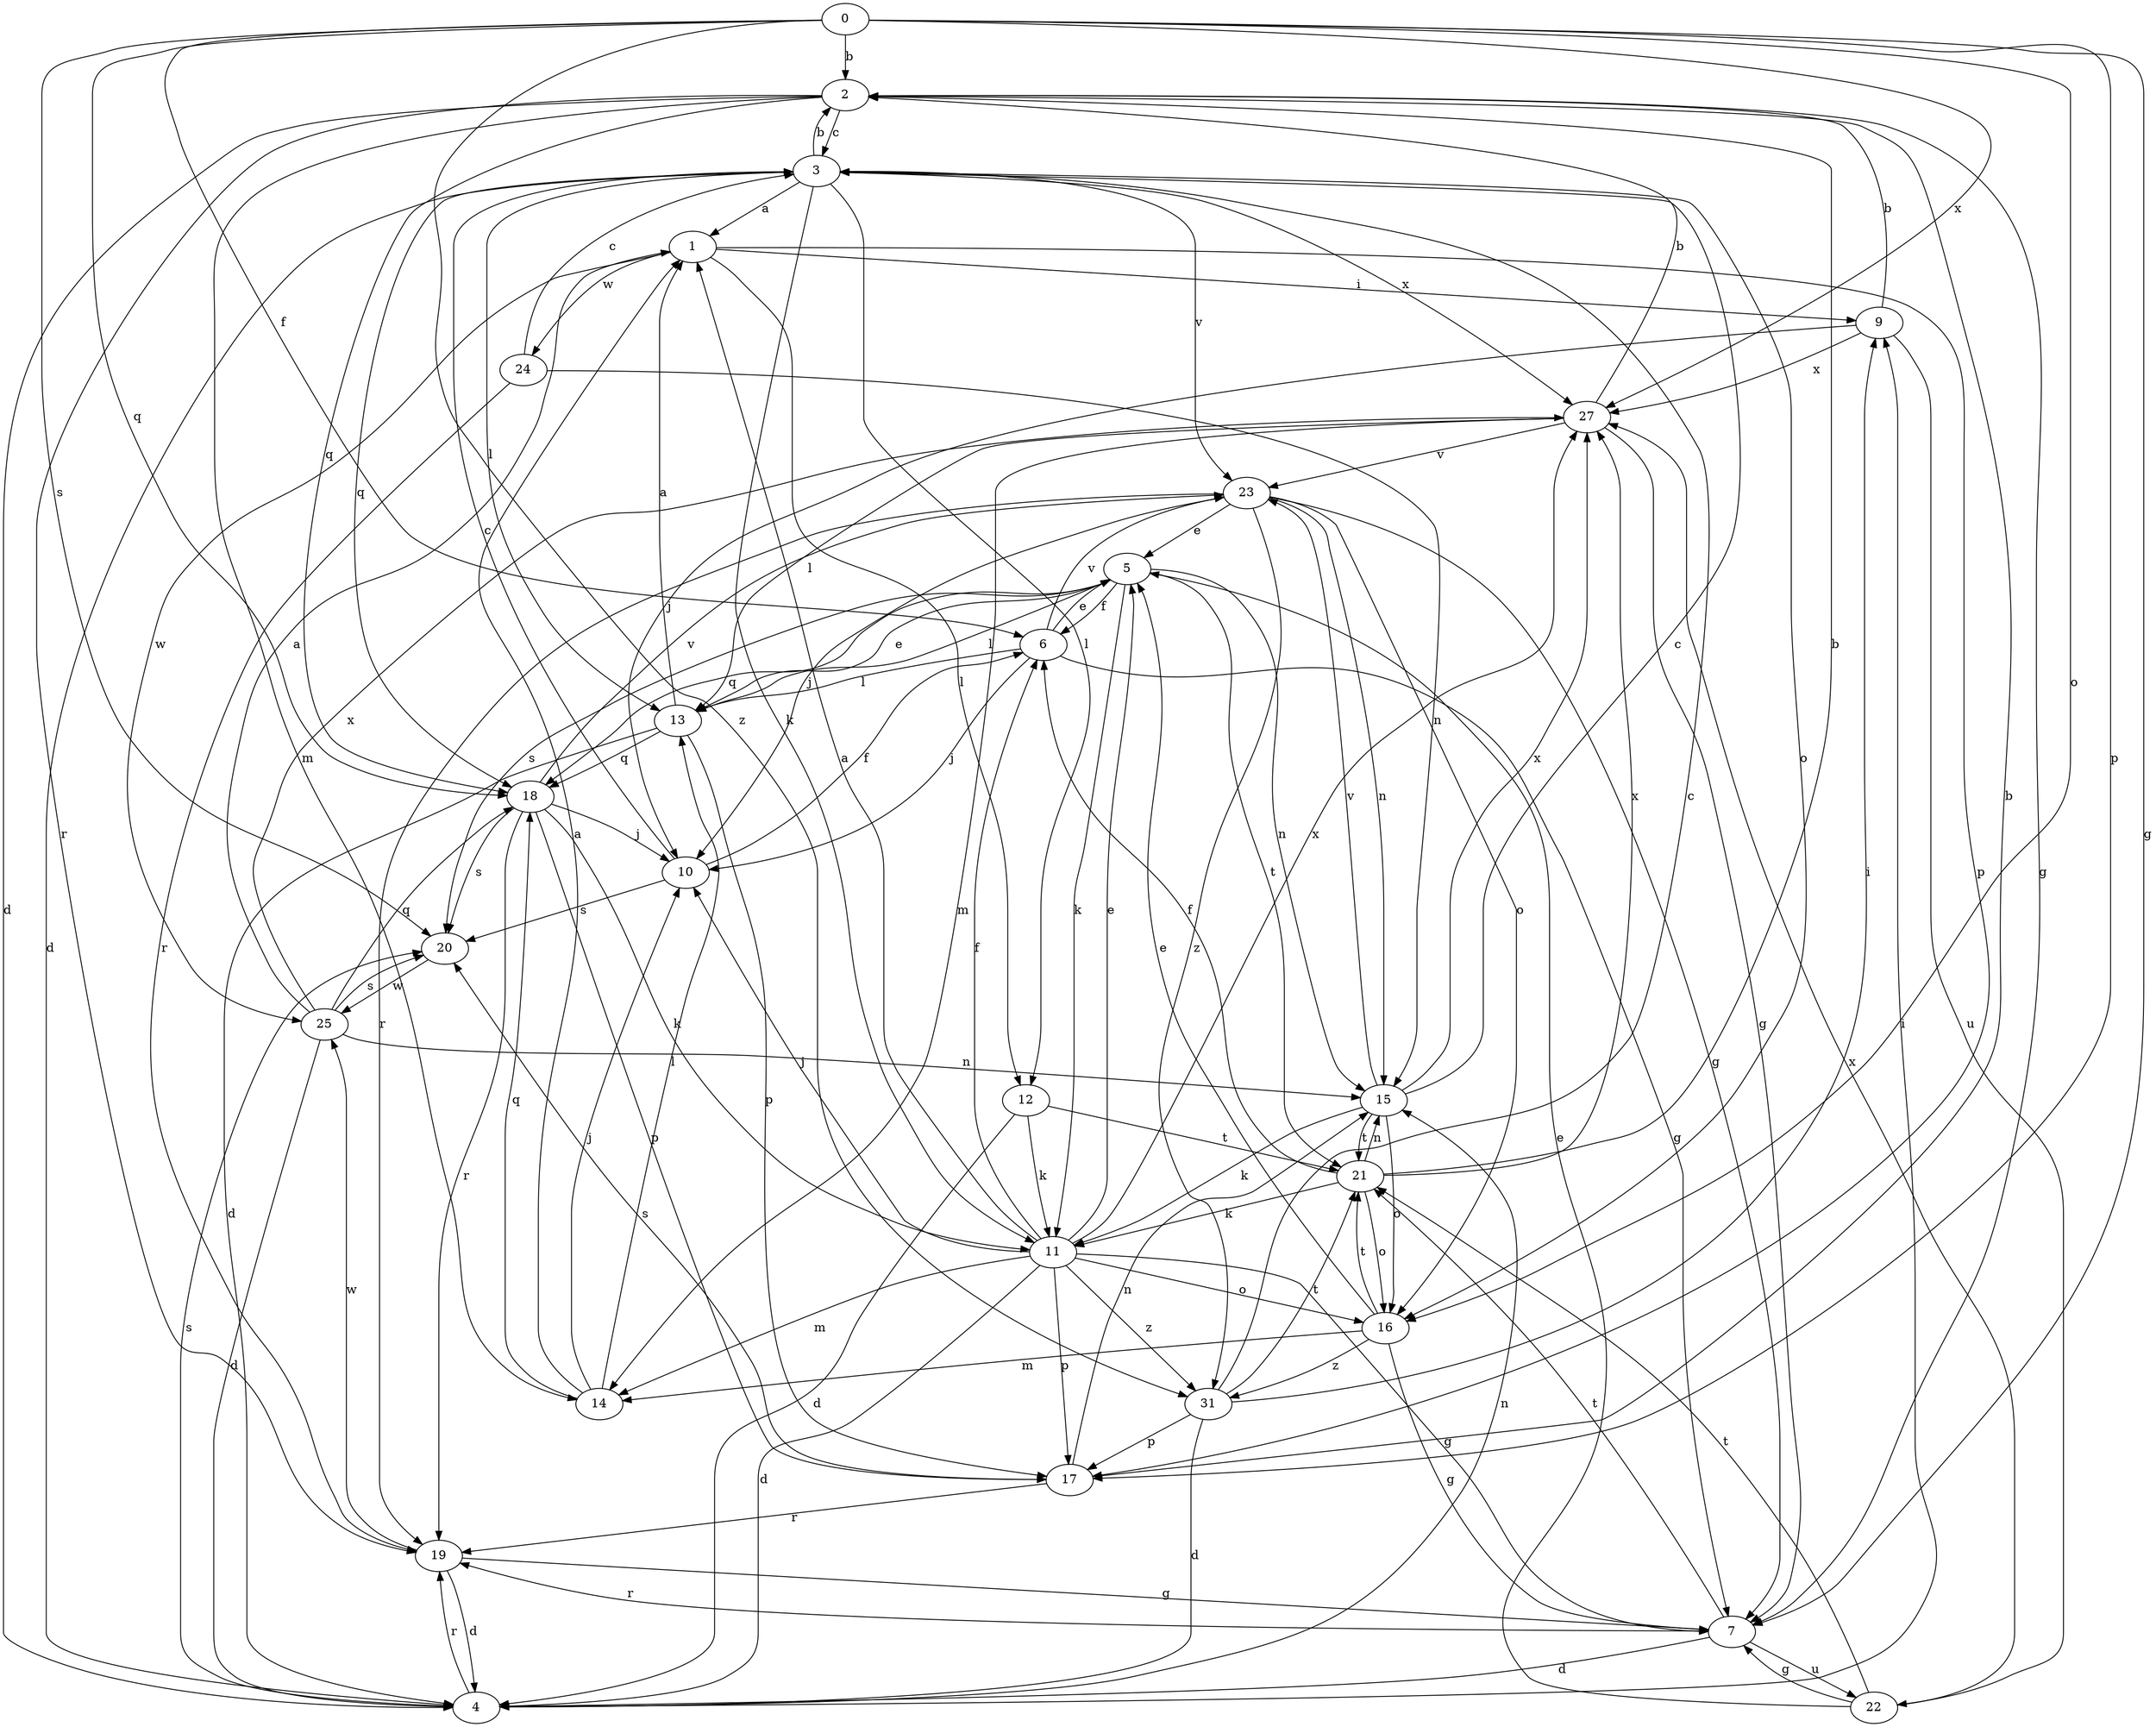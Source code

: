 strict digraph  {
0;
1;
2;
3;
4;
5;
6;
7;
9;
10;
11;
12;
13;
14;
15;
16;
17;
18;
19;
20;
21;
22;
23;
24;
25;
27;
31;
0 -> 2  [label=b];
0 -> 6  [label=f];
0 -> 7  [label=g];
0 -> 16  [label=o];
0 -> 17  [label=p];
0 -> 18  [label=q];
0 -> 20  [label=s];
0 -> 27  [label=x];
0 -> 31  [label=z];
1 -> 9  [label=i];
1 -> 12  [label=l];
1 -> 17  [label=p];
1 -> 24  [label=w];
1 -> 25  [label=w];
2 -> 3  [label=c];
2 -> 4  [label=d];
2 -> 7  [label=g];
2 -> 14  [label=m];
2 -> 18  [label=q];
2 -> 19  [label=r];
3 -> 1  [label=a];
3 -> 2  [label=b];
3 -> 4  [label=d];
3 -> 11  [label=k];
3 -> 12  [label=l];
3 -> 13  [label=l];
3 -> 16  [label=o];
3 -> 18  [label=q];
3 -> 23  [label=v];
3 -> 27  [label=x];
4 -> 9  [label=i];
4 -> 15  [label=n];
4 -> 19  [label=r];
4 -> 20  [label=s];
5 -> 6  [label=f];
5 -> 11  [label=k];
5 -> 13  [label=l];
5 -> 15  [label=n];
5 -> 18  [label=q];
5 -> 20  [label=s];
5 -> 21  [label=t];
6 -> 5  [label=e];
6 -> 7  [label=g];
6 -> 10  [label=j];
6 -> 13  [label=l];
6 -> 23  [label=v];
7 -> 4  [label=d];
7 -> 19  [label=r];
7 -> 21  [label=t];
7 -> 22  [label=u];
9 -> 2  [label=b];
9 -> 10  [label=j];
9 -> 22  [label=u];
9 -> 27  [label=x];
10 -> 3  [label=c];
10 -> 6  [label=f];
10 -> 20  [label=s];
11 -> 1  [label=a];
11 -> 4  [label=d];
11 -> 5  [label=e];
11 -> 6  [label=f];
11 -> 7  [label=g];
11 -> 10  [label=j];
11 -> 14  [label=m];
11 -> 16  [label=o];
11 -> 17  [label=p];
11 -> 27  [label=x];
11 -> 31  [label=z];
12 -> 4  [label=d];
12 -> 11  [label=k];
12 -> 21  [label=t];
13 -> 1  [label=a];
13 -> 4  [label=d];
13 -> 5  [label=e];
13 -> 17  [label=p];
13 -> 18  [label=q];
14 -> 1  [label=a];
14 -> 10  [label=j];
14 -> 13  [label=l];
14 -> 18  [label=q];
15 -> 3  [label=c];
15 -> 11  [label=k];
15 -> 16  [label=o];
15 -> 21  [label=t];
15 -> 23  [label=v];
15 -> 27  [label=x];
16 -> 5  [label=e];
16 -> 7  [label=g];
16 -> 14  [label=m];
16 -> 21  [label=t];
16 -> 31  [label=z];
17 -> 2  [label=b];
17 -> 15  [label=n];
17 -> 19  [label=r];
17 -> 20  [label=s];
18 -> 10  [label=j];
18 -> 11  [label=k];
18 -> 17  [label=p];
18 -> 19  [label=r];
18 -> 20  [label=s];
18 -> 23  [label=v];
19 -> 4  [label=d];
19 -> 7  [label=g];
19 -> 25  [label=w];
20 -> 25  [label=w];
21 -> 2  [label=b];
21 -> 6  [label=f];
21 -> 11  [label=k];
21 -> 15  [label=n];
21 -> 16  [label=o];
21 -> 27  [label=x];
22 -> 5  [label=e];
22 -> 7  [label=g];
22 -> 21  [label=t];
22 -> 27  [label=x];
23 -> 5  [label=e];
23 -> 7  [label=g];
23 -> 10  [label=j];
23 -> 15  [label=n];
23 -> 16  [label=o];
23 -> 19  [label=r];
23 -> 31  [label=z];
24 -> 3  [label=c];
24 -> 15  [label=n];
24 -> 19  [label=r];
25 -> 1  [label=a];
25 -> 4  [label=d];
25 -> 15  [label=n];
25 -> 18  [label=q];
25 -> 20  [label=s];
25 -> 27  [label=x];
27 -> 2  [label=b];
27 -> 7  [label=g];
27 -> 13  [label=l];
27 -> 14  [label=m];
27 -> 23  [label=v];
31 -> 3  [label=c];
31 -> 4  [label=d];
31 -> 9  [label=i];
31 -> 17  [label=p];
31 -> 21  [label=t];
}
